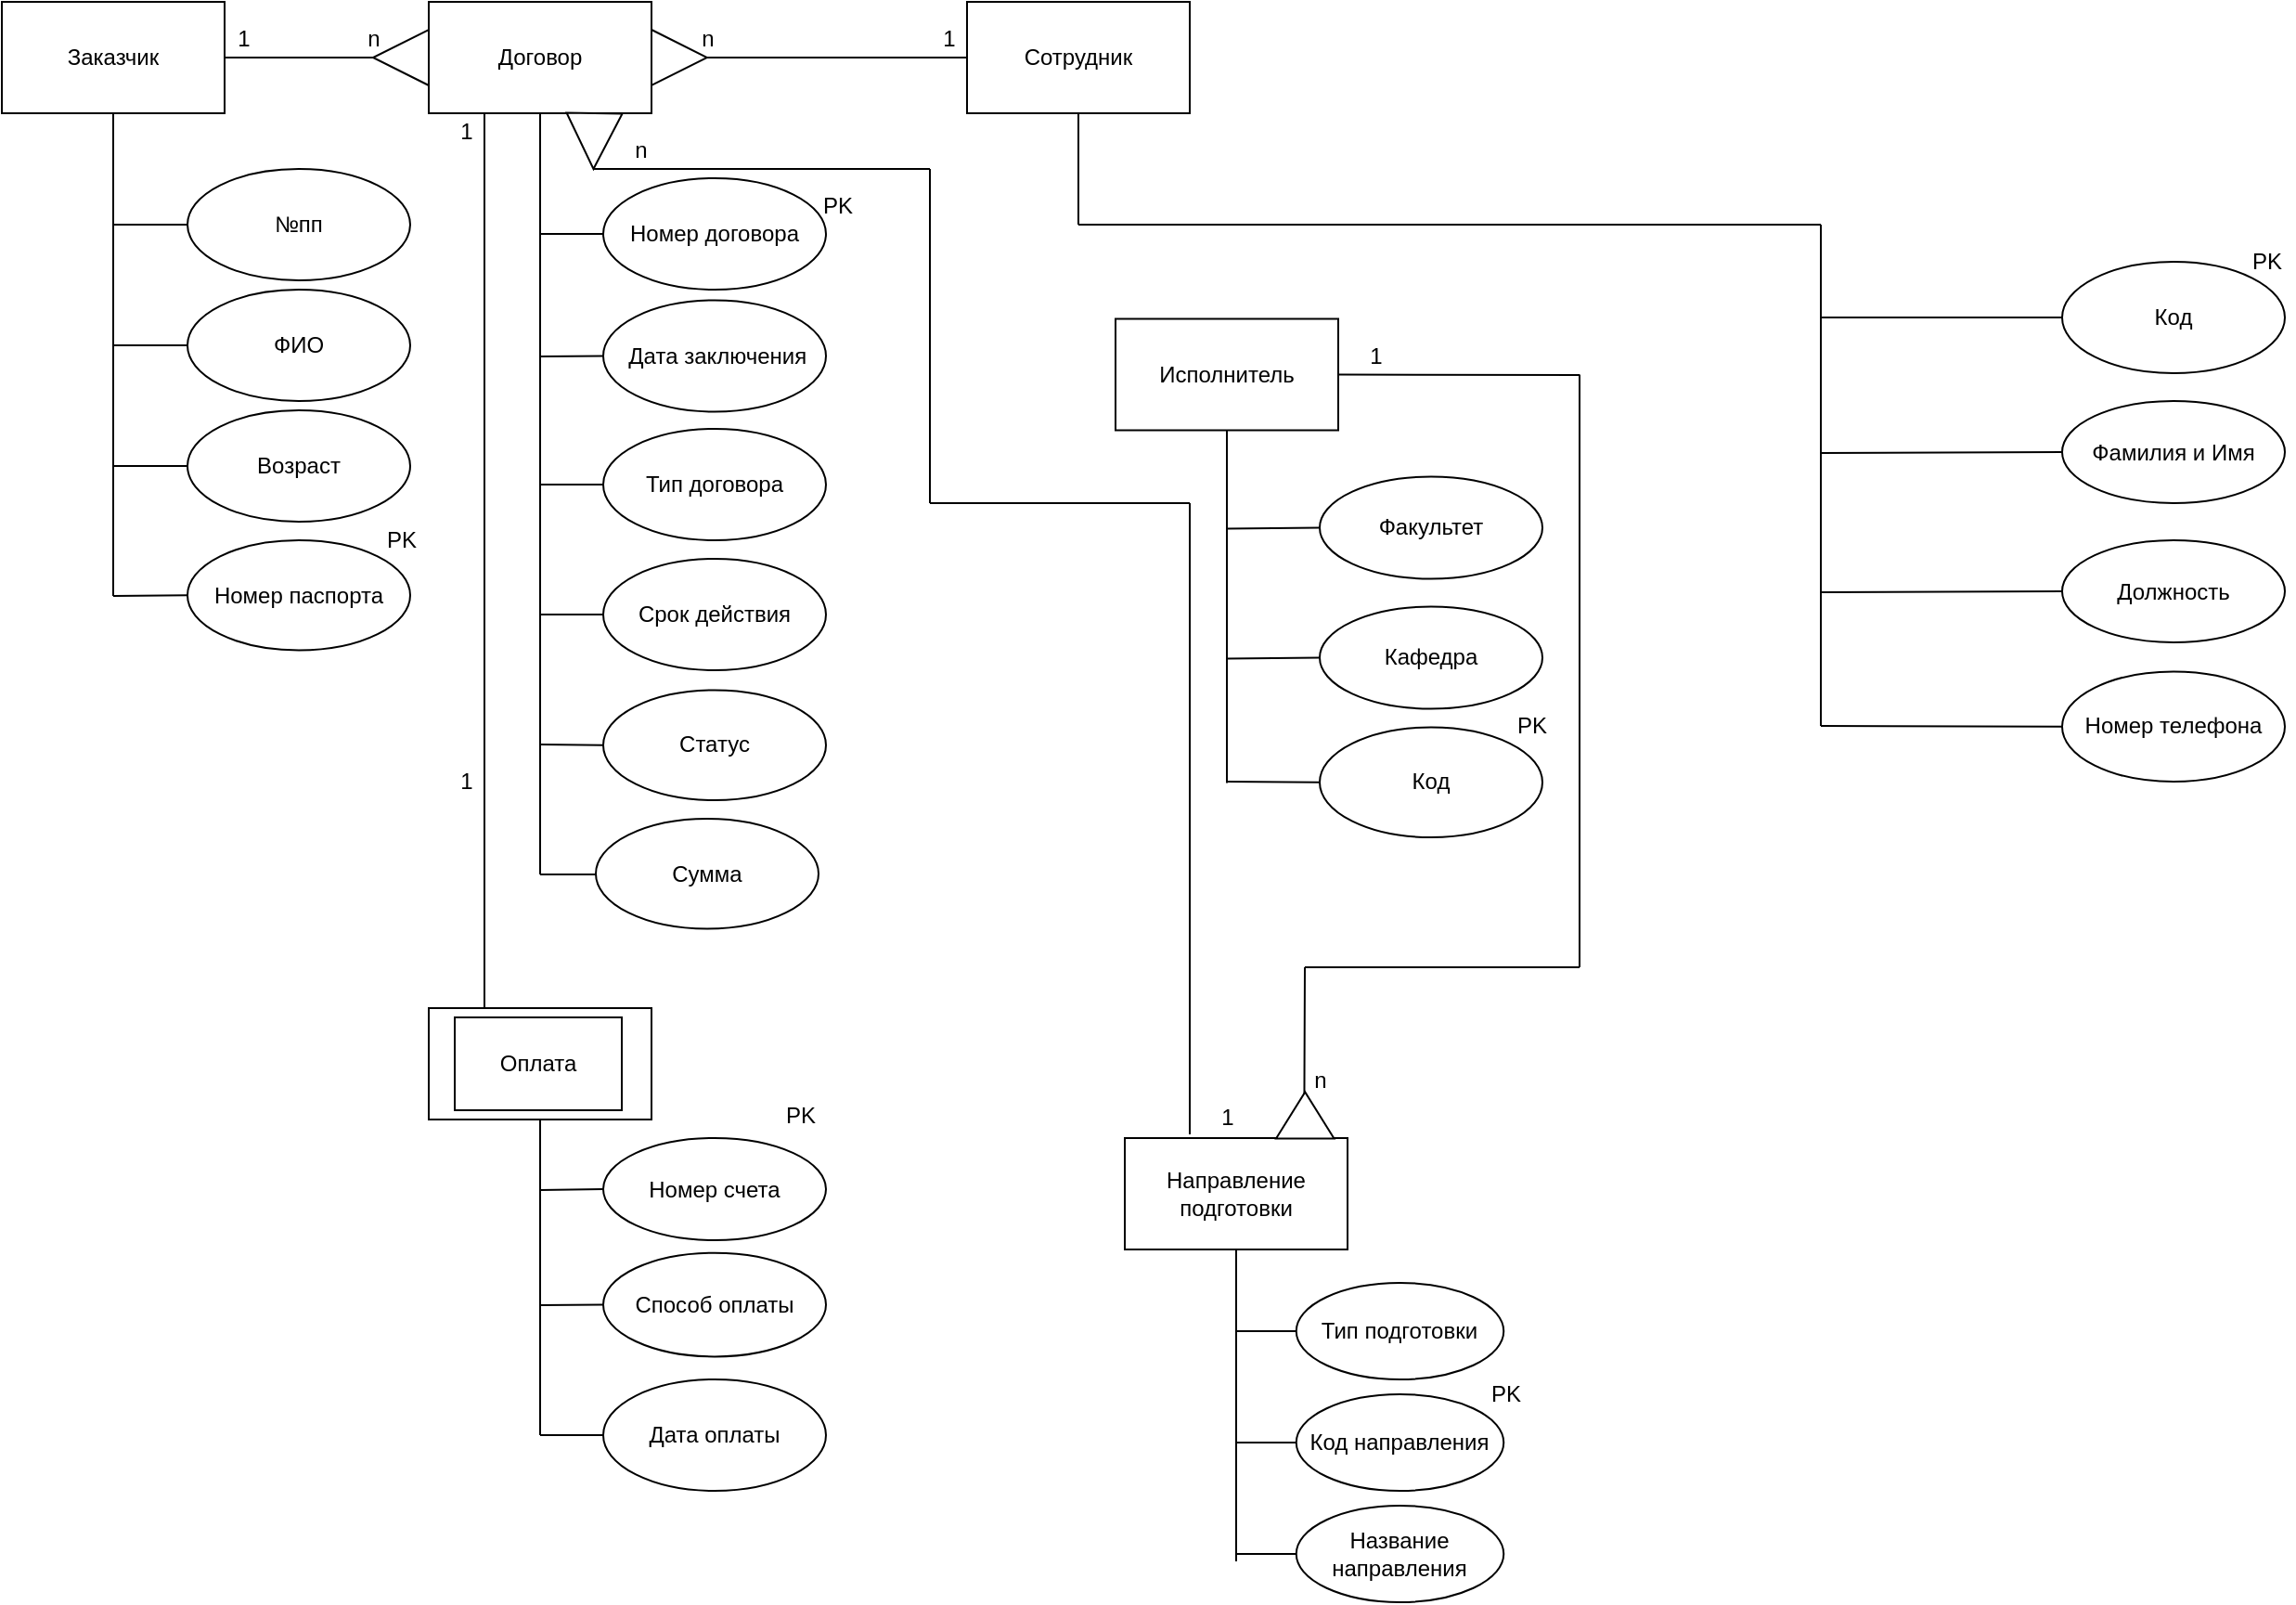 <mxfile version="13.7.3" type="device"><diagram id="jab44NcCht_UuXqU-stQ" name="Page-1"><mxGraphModel dx="76" dy="189" grid="1" gridSize="10" guides="1" tooltips="1" connect="1" arrows="1" fold="1" page="1" pageScale="1" pageWidth="827" pageHeight="1169" math="0" shadow="0"><root><mxCell id="0"/><mxCell id="1" parent="0"/><mxCell id="_TzZkqe2Ca9kyt6bLWzu-1" value="Договор" style="rounded=0;whiteSpace=wrap;html=1;" parent="1" vertex="1"><mxGeometry x="250" y="40" width="120" height="60" as="geometry"/></mxCell><mxCell id="_TzZkqe2Ca9kyt6bLWzu-4" value="Номер договора" style="ellipse;whiteSpace=wrap;html=1;" parent="1" vertex="1"><mxGeometry x="344" y="135" width="120" height="60" as="geometry"/></mxCell><mxCell id="_TzZkqe2Ca9kyt6bLWzu-5" value="&amp;nbsp;Дата заключения" style="ellipse;whiteSpace=wrap;html=1;" parent="1" vertex="1"><mxGeometry x="344" y="200.75" width="120" height="60" as="geometry"/></mxCell><mxCell id="_TzZkqe2Ca9kyt6bLWzu-6" value="Тип договора" style="ellipse;whiteSpace=wrap;html=1;" parent="1" vertex="1"><mxGeometry x="344" y="270" width="120" height="60" as="geometry"/></mxCell><mxCell id="_TzZkqe2Ca9kyt6bLWzu-9" value="" style="endArrow=none;html=1;entryX=0.5;entryY=1;entryDx=0;entryDy=0;" parent="1" target="_TzZkqe2Ca9kyt6bLWzu-1" edge="1"><mxGeometry width="50" height="50" relative="1" as="geometry"><mxPoint x="310" y="510" as="sourcePoint"/><mxPoint x="370" y="180" as="targetPoint"/></mxGeometry></mxCell><mxCell id="_TzZkqe2Ca9kyt6bLWzu-13" value="" style="endArrow=none;html=1;entryX=0;entryY=0.5;entryDx=0;entryDy=0;" parent="1" target="_TzZkqe2Ca9kyt6bLWzu-4" edge="1"><mxGeometry width="50" height="50" relative="1" as="geometry"><mxPoint x="310" y="165" as="sourcePoint"/><mxPoint x="370" y="180" as="targetPoint"/></mxGeometry></mxCell><mxCell id="_TzZkqe2Ca9kyt6bLWzu-14" value="" style="endArrow=none;html=1;entryX=0;entryY=0.5;entryDx=0;entryDy=0;" parent="1" target="_TzZkqe2Ca9kyt6bLWzu-5" edge="1"><mxGeometry width="50" height="50" relative="1" as="geometry"><mxPoint x="310" y="231" as="sourcePoint"/><mxPoint x="370" y="180" as="targetPoint"/></mxGeometry></mxCell><mxCell id="_TzZkqe2Ca9kyt6bLWzu-15" value="" style="endArrow=none;html=1;entryX=0;entryY=0.5;entryDx=0;entryDy=0;" parent="1" target="_TzZkqe2Ca9kyt6bLWzu-6" edge="1"><mxGeometry width="50" height="50" relative="1" as="geometry"><mxPoint x="310" y="300" as="sourcePoint"/><mxPoint x="370" y="180" as="targetPoint"/></mxGeometry></mxCell><mxCell id="_TzZkqe2Ca9kyt6bLWzu-17" value="Срок действия" style="ellipse;whiteSpace=wrap;html=1;" parent="1" vertex="1"><mxGeometry x="344" y="340" width="120" height="60" as="geometry"/></mxCell><mxCell id="_TzZkqe2Ca9kyt6bLWzu-18" value="" style="endArrow=none;html=1;entryX=0;entryY=0.5;entryDx=0;entryDy=0;" parent="1" target="_TzZkqe2Ca9kyt6bLWzu-17" edge="1"><mxGeometry width="50" height="50" relative="1" as="geometry"><mxPoint x="310" y="370" as="sourcePoint"/><mxPoint x="290" y="330" as="targetPoint"/></mxGeometry></mxCell><mxCell id="_TzZkqe2Ca9kyt6bLWzu-20" value="Заказчик" style="rounded=0;whiteSpace=wrap;html=1;" parent="1" vertex="1"><mxGeometry x="20" y="40" width="120" height="60" as="geometry"/></mxCell><mxCell id="_TzZkqe2Ca9kyt6bLWzu-21" value="" style="endArrow=none;html=1;entryX=0.5;entryY=1;entryDx=0;entryDy=0;" parent="1" target="_TzZkqe2Ca9kyt6bLWzu-20" edge="1"><mxGeometry width="50" height="50" relative="1" as="geometry"><mxPoint x="80" y="360" as="sourcePoint"/><mxPoint x="360" y="350" as="targetPoint"/></mxGeometry></mxCell><mxCell id="_TzZkqe2Ca9kyt6bLWzu-22" value="ФИО" style="ellipse;whiteSpace=wrap;html=1;" parent="1" vertex="1"><mxGeometry x="120" y="195" width="120" height="60" as="geometry"/></mxCell><mxCell id="_TzZkqe2Ca9kyt6bLWzu-23" value="№пп" style="ellipse;whiteSpace=wrap;html=1;" parent="1" vertex="1"><mxGeometry x="120" y="130" width="120" height="60" as="geometry"/></mxCell><mxCell id="_TzZkqe2Ca9kyt6bLWzu-24" value="Возраст" style="ellipse;whiteSpace=wrap;html=1;" parent="1" vertex="1"><mxGeometry x="120" y="260" width="120" height="60" as="geometry"/></mxCell><mxCell id="_TzZkqe2Ca9kyt6bLWzu-28" value="" style="endArrow=none;html=1;entryX=0;entryY=0.5;entryDx=0;entryDy=0;" parent="1" target="_TzZkqe2Ca9kyt6bLWzu-22" edge="1"><mxGeometry width="50" height="50" relative="1" as="geometry"><mxPoint x="80" y="225" as="sourcePoint"/><mxPoint x="270" y="170" as="targetPoint"/></mxGeometry></mxCell><mxCell id="_TzZkqe2Ca9kyt6bLWzu-29" value="" style="endArrow=none;html=1;exitX=0;exitY=0.5;exitDx=0;exitDy=0;" parent="1" source="_TzZkqe2Ca9kyt6bLWzu-24" edge="1"><mxGeometry width="50" height="50" relative="1" as="geometry"><mxPoint x="220" y="220" as="sourcePoint"/><mxPoint x="80" y="290" as="targetPoint"/></mxGeometry></mxCell><mxCell id="_TzZkqe2Ca9kyt6bLWzu-34" value="" style="endArrow=none;html=1;exitX=1;exitY=0.5;exitDx=0;exitDy=0;entryX=0;entryY=0.5;entryDx=0;entryDy=0;" parent="1" source="_TzZkqe2Ca9kyt6bLWzu-37" target="_TzZkqe2Ca9kyt6bLWzu-1" edge="1"><mxGeometry width="50" height="50" relative="1" as="geometry"><mxPoint x="210" y="170" as="sourcePoint"/><mxPoint x="260" y="120" as="targetPoint"/></mxGeometry></mxCell><mxCell id="_TzZkqe2Ca9kyt6bLWzu-36" value="" style="endArrow=none;html=1;exitX=1;exitY=0.5;exitDx=0;exitDy=0;entryX=0;entryY=0.5;entryDx=0;entryDy=0;" parent="1" source="_TzZkqe2Ca9kyt6bLWzu-20" edge="1"><mxGeometry width="50" height="50" relative="1" as="geometry"><mxPoint x="140.0" y="70" as="sourcePoint"/><mxPoint x="140.0" y="70" as="targetPoint"/></mxGeometry></mxCell><mxCell id="_TzZkqe2Ca9kyt6bLWzu-37" value="" style="triangle;whiteSpace=wrap;html=1;rotation=-180;" parent="1" vertex="1"><mxGeometry x="220" y="55" width="30" height="30" as="geometry"/></mxCell><mxCell id="_TzZkqe2Ca9kyt6bLWzu-38" value="" style="endArrow=none;html=1;exitX=1;exitY=0.5;exitDx=0;exitDy=0;" parent="1" source="_TzZkqe2Ca9kyt6bLWzu-20" edge="1"><mxGeometry width="50" height="50" relative="1" as="geometry"><mxPoint x="170" y="70" as="sourcePoint"/><mxPoint x="220" y="70" as="targetPoint"/><Array as="points"/></mxGeometry></mxCell><mxCell id="_TzZkqe2Ca9kyt6bLWzu-39" value="1" style="text;html=1;align=center;verticalAlign=middle;resizable=0;points=[];autosize=1;" parent="1" vertex="1"><mxGeometry x="140" y="50" width="20" height="20" as="geometry"/></mxCell><mxCell id="_TzZkqe2Ca9kyt6bLWzu-40" value="n" style="text;html=1;align=center;verticalAlign=middle;resizable=0;points=[];autosize=1;" parent="1" vertex="1"><mxGeometry x="210" y="50" width="20" height="20" as="geometry"/></mxCell><mxCell id="_TzZkqe2Ca9kyt6bLWzu-41" value="Исполнитель" style="rounded=0;whiteSpace=wrap;html=1;" parent="1" vertex="1"><mxGeometry x="620" y="210.75" width="120" height="60" as="geometry"/></mxCell><mxCell id="_TzZkqe2Ca9kyt6bLWzu-42" value="" style="endArrow=none;html=1;entryX=0.5;entryY=1;entryDx=0;entryDy=0;" parent="1" target="_TzZkqe2Ca9kyt6bLWzu-41" edge="1"><mxGeometry width="50" height="50" relative="1" as="geometry"><mxPoint x="680" y="460.75" as="sourcePoint"/><mxPoint x="430" y="560.75" as="targetPoint"/></mxGeometry></mxCell><mxCell id="_TzZkqe2Ca9kyt6bLWzu-43" value="Факультет" style="ellipse;whiteSpace=wrap;html=1;" parent="1" vertex="1"><mxGeometry x="730" y="295.75" width="120" height="55" as="geometry"/></mxCell><mxCell id="_TzZkqe2Ca9kyt6bLWzu-44" value="Кафедра" style="ellipse;whiteSpace=wrap;html=1;" parent="1" vertex="1"><mxGeometry x="730" y="365.75" width="120" height="55" as="geometry"/></mxCell><mxCell id="_TzZkqe2Ca9kyt6bLWzu-45" value="" style="endArrow=none;html=1;entryX=0;entryY=0.5;entryDx=0;entryDy=0;" parent="1" target="_TzZkqe2Ca9kyt6bLWzu-44" edge="1"><mxGeometry width="50" height="50" relative="1" as="geometry"><mxPoint x="680" y="393.75" as="sourcePoint"/><mxPoint x="430" y="560.75" as="targetPoint"/></mxGeometry></mxCell><mxCell id="_TzZkqe2Ca9kyt6bLWzu-46" value="" style="endArrow=none;html=1;entryX=0;entryY=0.5;entryDx=0;entryDy=0;" parent="1" target="_TzZkqe2Ca9kyt6bLWzu-43" edge="1"><mxGeometry width="50" height="50" relative="1" as="geometry"><mxPoint x="680" y="323.75" as="sourcePoint"/><mxPoint x="660" y="330.75" as="targetPoint"/></mxGeometry></mxCell><mxCell id="_TzZkqe2Ca9kyt6bLWzu-51" value="Оплата" style="whiteSpace=wrap;html=1;" parent="1" vertex="1"><mxGeometry x="250" y="582" width="120" height="60" as="geometry"/></mxCell><mxCell id="_TzZkqe2Ca9kyt6bLWzu-52" value="" style="endArrow=none;html=1;entryX=0;entryY=0.5;entryDx=0;entryDy=0;" parent="1" target="_TzZkqe2Ca9kyt6bLWzu-53" edge="1"><mxGeometry width="50" height="50" relative="1" as="geometry"><mxPoint x="680" y="460" as="sourcePoint"/><mxPoint x="730" y="450.75" as="targetPoint"/></mxGeometry></mxCell><mxCell id="_TzZkqe2Ca9kyt6bLWzu-53" value="Код" style="ellipse;whiteSpace=wrap;html=1;" parent="1" vertex="1"><mxGeometry x="730" y="430.75" width="120" height="59.25" as="geometry"/></mxCell><mxCell id="_TzZkqe2Ca9kyt6bLWzu-54" value="Номер счета" style="ellipse;whiteSpace=wrap;html=1;" parent="1" vertex="1"><mxGeometry x="344" y="652" width="120" height="55" as="geometry"/></mxCell><mxCell id="_TzZkqe2Ca9kyt6bLWzu-55" value="Способ оплаты" style="ellipse;whiteSpace=wrap;html=1;" parent="1" vertex="1"><mxGeometry x="344" y="713.82" width="120" height="55.87" as="geometry"/></mxCell><mxCell id="_TzZkqe2Ca9kyt6bLWzu-57" value="" style="endArrow=none;html=1;entryX=0.5;entryY=1;entryDx=0;entryDy=0;" parent="1" target="_TzZkqe2Ca9kyt6bLWzu-51" edge="1"><mxGeometry width="50" height="50" relative="1" as="geometry"><mxPoint x="310" y="812" as="sourcePoint"/><mxPoint x="300" y="722" as="targetPoint"/><Array as="points"><mxPoint x="310" y="782"/></Array></mxGeometry></mxCell><mxCell id="_TzZkqe2Ca9kyt6bLWzu-58" value="" style="endArrow=none;html=1;entryX=0;entryY=0.5;entryDx=0;entryDy=0;" parent="1" target="_TzZkqe2Ca9kyt6bLWzu-54" edge="1"><mxGeometry width="50" height="50" relative="1" as="geometry"><mxPoint x="310" y="680" as="sourcePoint"/><mxPoint x="300" y="722" as="targetPoint"/></mxGeometry></mxCell><mxCell id="_TzZkqe2Ca9kyt6bLWzu-59" value="" style="endArrow=none;html=1;entryX=0;entryY=0.5;entryDx=0;entryDy=0;" parent="1" target="_TzZkqe2Ca9kyt6bLWzu-55" edge="1"><mxGeometry width="50" height="50" relative="1" as="geometry"><mxPoint x="310" y="742" as="sourcePoint"/><mxPoint x="300" y="722" as="targetPoint"/></mxGeometry></mxCell><mxCell id="_TzZkqe2Ca9kyt6bLWzu-60" value="Оплата" style="rounded=0;whiteSpace=wrap;html=1;" parent="1" vertex="1"><mxGeometry x="264" y="587" width="90" height="50" as="geometry"/></mxCell><mxCell id="_TzZkqe2Ca9kyt6bLWzu-61" value="" style="endArrow=none;html=1;exitX=0.25;exitY=0;exitDx=0;exitDy=0;entryX=0.25;entryY=1;entryDx=0;entryDy=0;" parent="1" source="_TzZkqe2Ca9kyt6bLWzu-51" target="_TzZkqe2Ca9kyt6bLWzu-1" edge="1"><mxGeometry width="50" height="50" relative="1" as="geometry"><mxPoint x="250" y="350" as="sourcePoint"/><mxPoint x="300" y="300" as="targetPoint"/></mxGeometry></mxCell><mxCell id="_TzZkqe2Ca9kyt6bLWzu-62" value="1" style="text;html=1;align=center;verticalAlign=middle;resizable=0;points=[];autosize=1;" parent="1" vertex="1"><mxGeometry x="260" y="450" width="20" height="20" as="geometry"/></mxCell><mxCell id="_TzZkqe2Ca9kyt6bLWzu-63" value="1" style="text;html=1;align=center;verticalAlign=middle;resizable=0;points=[];autosize=1;" parent="1" vertex="1"><mxGeometry x="260" y="100" width="20" height="20" as="geometry"/></mxCell><mxCell id="_TzZkqe2Ca9kyt6bLWzu-64" value="" style="endArrow=none;html=1;" parent="1" target="_TzZkqe2Ca9kyt6bLWzu-65" edge="1"><mxGeometry width="50" height="50" relative="1" as="geometry"><mxPoint x="310" y="812" as="sourcePoint"/><mxPoint x="360" y="862" as="targetPoint"/></mxGeometry></mxCell><mxCell id="_TzZkqe2Ca9kyt6bLWzu-65" value="Дата оплаты" style="ellipse;whiteSpace=wrap;html=1;" parent="1" vertex="1"><mxGeometry x="344" y="782" width="120" height="60" as="geometry"/></mxCell><mxCell id="_TzZkqe2Ca9kyt6bLWzu-66" value="Направление подготовки" style="rounded=0;whiteSpace=wrap;html=1;" parent="1" vertex="1"><mxGeometry x="625" y="652" width="120" height="60" as="geometry"/></mxCell><mxCell id="_TzZkqe2Ca9kyt6bLWzu-68" value="Тип подготовки" style="ellipse;whiteSpace=wrap;html=1;" parent="1" vertex="1"><mxGeometry x="717.38" y="730" width="111.75" height="52" as="geometry"/></mxCell><mxCell id="_TzZkqe2Ca9kyt6bLWzu-73" value="" style="endArrow=none;html=1;entryX=0;entryY=0.5;entryDx=0;entryDy=0;" parent="1" target="_TzZkqe2Ca9kyt6bLWzu-68" edge="1"><mxGeometry width="50" height="50" relative="1" as="geometry"><mxPoint x="685" y="756" as="sourcePoint"/><mxPoint x="455" y="722" as="targetPoint"/></mxGeometry></mxCell><mxCell id="_TzZkqe2Ca9kyt6bLWzu-75" value="" style="endArrow=none;html=1;entryX=0;entryY=0.5;entryDx=0;entryDy=0;" parent="1" target="_TzZkqe2Ca9kyt6bLWzu-128" edge="1"><mxGeometry width="50" height="50" relative="1" as="geometry"><mxPoint x="685" y="816" as="sourcePoint"/><mxPoint x="715.75" y="817.25" as="targetPoint"/></mxGeometry></mxCell><mxCell id="_TzZkqe2Ca9kyt6bLWzu-78" value="" style="endArrow=none;html=1;entryX=0;entryY=0.5;entryDx=0;entryDy=0;" parent="1" target="_TzZkqe2Ca9kyt6bLWzu-129" edge="1"><mxGeometry width="50" height="50" relative="1" as="geometry"><mxPoint x="685" y="876" as="sourcePoint"/><mxPoint x="715" y="877" as="targetPoint"/></mxGeometry></mxCell><mxCell id="_TzZkqe2Ca9kyt6bLWzu-79" value="" style="endArrow=none;html=1;exitX=0.083;exitY=0;exitDx=0;exitDy=0;exitPerimeter=0;" parent="1" edge="1"><mxGeometry width="50" height="50" relative="1" as="geometry"><mxPoint x="660" y="650" as="sourcePoint"/><mxPoint x="660" y="310" as="targetPoint"/><Array as="points"/></mxGeometry></mxCell><mxCell id="_TzZkqe2Ca9kyt6bLWzu-80" value="" style="endArrow=none;html=1;" parent="1" edge="1"><mxGeometry width="50" height="50" relative="1" as="geometry"><mxPoint x="520" y="310" as="sourcePoint"/><mxPoint x="660" y="310" as="targetPoint"/></mxGeometry></mxCell><mxCell id="_TzZkqe2Ca9kyt6bLWzu-81" value="" style="endArrow=none;html=1;" parent="1" edge="1"><mxGeometry width="50" height="50" relative="1" as="geometry"><mxPoint x="520" y="310" as="sourcePoint"/><mxPoint x="520" y="130" as="targetPoint"/></mxGeometry></mxCell><mxCell id="_TzZkqe2Ca9kyt6bLWzu-82" value="" style="endArrow=none;html=1;exitX=1;exitY=0.5;exitDx=0;exitDy=0;" parent="1" source="_TzZkqe2Ca9kyt6bLWzu-87" edge="1"><mxGeometry width="50" height="50" relative="1" as="geometry"><mxPoint x="344" y="130" as="sourcePoint"/><mxPoint x="520" y="130" as="targetPoint"/></mxGeometry></mxCell><mxCell id="_TzZkqe2Ca9kyt6bLWzu-83" value="" style="endArrow=none;html=1;exitX=0.75;exitY=1;exitDx=0;exitDy=0;" parent="1" source="_TzZkqe2Ca9kyt6bLWzu-87" edge="1"><mxGeometry width="50" height="50" relative="1" as="geometry"><mxPoint x="400" y="310" as="sourcePoint"/><mxPoint x="340" y="120" as="targetPoint"/></mxGeometry></mxCell><mxCell id="_TzZkqe2Ca9kyt6bLWzu-84" value="1" style="text;html=1;align=center;verticalAlign=middle;resizable=0;points=[];autosize=1;" parent="1" vertex="1"><mxGeometry x="670" y="630.75" width="20" height="20" as="geometry"/></mxCell><mxCell id="_TzZkqe2Ca9kyt6bLWzu-85" value="n" style="text;html=1;align=center;verticalAlign=middle;resizable=0;points=[];autosize=1;" parent="1" vertex="1"><mxGeometry x="354" y="110" width="20" height="20" as="geometry"/></mxCell><mxCell id="_TzZkqe2Ca9kyt6bLWzu-87" value="" style="triangle;whiteSpace=wrap;html=1;rotation=91;" parent="1" vertex="1"><mxGeometry x="324" y="100" width="30" height="30" as="geometry"/></mxCell><mxCell id="_TzZkqe2Ca9kyt6bLWzu-88" value="" style="endArrow=none;html=1;exitX=0.75;exitY=1;exitDx=0;exitDy=0;" parent="1" source="_TzZkqe2Ca9kyt6bLWzu-1" target="_TzZkqe2Ca9kyt6bLWzu-87" edge="1"><mxGeometry width="50" height="50" relative="1" as="geometry"><mxPoint x="340" y="100" as="sourcePoint"/><mxPoint x="340" y="120" as="targetPoint"/></mxGeometry></mxCell><mxCell id="_TzZkqe2Ca9kyt6bLWzu-90" value="" style="endArrow=none;html=1;exitX=0.816;exitY=0.002;exitDx=0;exitDy=0;exitPerimeter=0;" parent="1" edge="1"><mxGeometry width="50" height="50" relative="1" as="geometry"><mxPoint x="721.67" y="652" as="sourcePoint"/><mxPoint x="722" y="560" as="targetPoint"/><Array as="points"><mxPoint x="721.75" y="621.88"/></Array></mxGeometry></mxCell><mxCell id="_TzZkqe2Ca9kyt6bLWzu-91" value="" style="endArrow=none;html=1;" parent="1" edge="1"><mxGeometry width="50" height="50" relative="1" as="geometry"><mxPoint x="722" y="560" as="sourcePoint"/><mxPoint x="870" y="560" as="targetPoint"/></mxGeometry></mxCell><mxCell id="_TzZkqe2Ca9kyt6bLWzu-92" value="" style="endArrow=none;html=1;" parent="1" edge="1"><mxGeometry width="50" height="50" relative="1" as="geometry"><mxPoint x="870" y="560" as="sourcePoint"/><mxPoint x="870" y="240.75" as="targetPoint"/></mxGeometry></mxCell><mxCell id="_TzZkqe2Ca9kyt6bLWzu-94" value="" style="endArrow=none;html=1;exitX=1;exitY=0.5;exitDx=0;exitDy=0;" parent="1" source="_TzZkqe2Ca9kyt6bLWzu-41" edge="1"><mxGeometry width="50" height="50" relative="1" as="geometry"><mxPoint x="810" y="290.75" as="sourcePoint"/><mxPoint x="870" y="241" as="targetPoint"/></mxGeometry></mxCell><mxCell id="_TzZkqe2Ca9kyt6bLWzu-95" value="1" style="text;html=1;align=center;verticalAlign=middle;resizable=0;points=[];autosize=1;" parent="1" vertex="1"><mxGeometry x="750" y="220.75" width="20" height="20" as="geometry"/></mxCell><mxCell id="_TzZkqe2Ca9kyt6bLWzu-96" value="n" style="text;html=1;align=center;verticalAlign=middle;resizable=0;points=[];autosize=1;" parent="1" vertex="1"><mxGeometry x="720" y="610.75" width="20" height="20" as="geometry"/></mxCell><mxCell id="_TzZkqe2Ca9kyt6bLWzu-99" value="" style="triangle;whiteSpace=wrap;html=1;rotation=-90;" parent="1" vertex="1"><mxGeometry x="709.63" y="624.13" width="25" height="31.25" as="geometry"/></mxCell><mxCell id="_TzZkqe2Ca9kyt6bLWzu-106" value="Сотрудник" style="rounded=0;whiteSpace=wrap;html=1;" parent="1" vertex="1"><mxGeometry x="540" y="40" width="120" height="60" as="geometry"/></mxCell><mxCell id="_TzZkqe2Ca9kyt6bLWzu-107" value="" style="endArrow=none;html=1;exitX=0.5;exitY=1;exitDx=0;exitDy=0;" parent="1" source="_TzZkqe2Ca9kyt6bLWzu-106" edge="1"><mxGeometry width="50" height="50" relative="1" as="geometry"><mxPoint x="560" y="240" as="sourcePoint"/><mxPoint x="600" y="160" as="targetPoint"/></mxGeometry></mxCell><mxCell id="_TzZkqe2Ca9kyt6bLWzu-108" value="" style="endArrow=none;html=1;" parent="1" edge="1"><mxGeometry width="50" height="50" relative="1" as="geometry"><mxPoint x="600" y="160" as="sourcePoint"/><mxPoint x="1000" y="160" as="targetPoint"/></mxGeometry></mxCell><mxCell id="_TzZkqe2Ca9kyt6bLWzu-109" value="Фамилия и Имя" style="ellipse;whiteSpace=wrap;html=1;" parent="1" vertex="1"><mxGeometry x="1130" y="255" width="120" height="55" as="geometry"/></mxCell><mxCell id="_TzZkqe2Ca9kyt6bLWzu-110" value="Должность" style="ellipse;whiteSpace=wrap;html=1;" parent="1" vertex="1"><mxGeometry x="1130" y="330" width="120" height="55" as="geometry"/></mxCell><mxCell id="_TzZkqe2Ca9kyt6bLWzu-111" value="Номер телефона" style="ellipse;whiteSpace=wrap;html=1;" parent="1" vertex="1"><mxGeometry x="1130" y="400.75" width="120" height="59.25" as="geometry"/></mxCell><mxCell id="_TzZkqe2Ca9kyt6bLWzu-112" value="Код" style="ellipse;whiteSpace=wrap;html=1;" parent="1" vertex="1"><mxGeometry x="1130" y="180" width="120" height="60" as="geometry"/></mxCell><mxCell id="_TzZkqe2Ca9kyt6bLWzu-113" value="" style="endArrow=none;html=1;" parent="1" edge="1"><mxGeometry width="50" height="50" relative="1" as="geometry"><mxPoint x="1000" y="430" as="sourcePoint"/><mxPoint x="1000" y="160" as="targetPoint"/></mxGeometry></mxCell><mxCell id="_TzZkqe2Ca9kyt6bLWzu-114" value="" style="endArrow=none;html=1;entryX=0;entryY=0.5;entryDx=0;entryDy=0;" parent="1" target="_TzZkqe2Ca9kyt6bLWzu-112" edge="1"><mxGeometry width="50" height="50" relative="1" as="geometry"><mxPoint x="1000" y="210" as="sourcePoint"/><mxPoint x="970" y="240" as="targetPoint"/></mxGeometry></mxCell><mxCell id="_TzZkqe2Ca9kyt6bLWzu-115" value="" style="endArrow=none;html=1;entryX=0;entryY=0.5;entryDx=0;entryDy=0;" parent="1" target="_TzZkqe2Ca9kyt6bLWzu-109" edge="1"><mxGeometry width="50" height="50" relative="1" as="geometry"><mxPoint x="1000" y="283" as="sourcePoint"/><mxPoint x="970" y="240" as="targetPoint"/></mxGeometry></mxCell><mxCell id="_TzZkqe2Ca9kyt6bLWzu-119" value="" style="endArrow=none;html=1;entryX=0;entryY=0.5;entryDx=0;entryDy=0;" parent="1" target="_TzZkqe2Ca9kyt6bLWzu-110" edge="1"><mxGeometry width="50" height="50" relative="1" as="geometry"><mxPoint x="1000" y="358" as="sourcePoint"/><mxPoint x="970" y="240" as="targetPoint"/></mxGeometry></mxCell><mxCell id="_TzZkqe2Ca9kyt6bLWzu-120" value="" style="endArrow=none;html=1;entryX=0;entryY=0.5;entryDx=0;entryDy=0;" parent="1" target="_TzZkqe2Ca9kyt6bLWzu-111" edge="1"><mxGeometry width="50" height="50" relative="1" as="geometry"><mxPoint x="1000" y="430" as="sourcePoint"/><mxPoint x="970" y="240" as="targetPoint"/></mxGeometry></mxCell><mxCell id="_TzZkqe2Ca9kyt6bLWzu-121" value="" style="endArrow=none;html=1;entryX=0;entryY=0.5;entryDx=0;entryDy=0;exitX=1;exitY=0.5;exitDx=0;exitDy=0;" parent="1" source="_TzZkqe2Ca9kyt6bLWzu-1" target="_TzZkqe2Ca9kyt6bLWzu-106" edge="1"><mxGeometry width="50" height="50" relative="1" as="geometry"><mxPoint x="360" y="180" as="sourcePoint"/><mxPoint x="410" y="130" as="targetPoint"/></mxGeometry></mxCell><mxCell id="_TzZkqe2Ca9kyt6bLWzu-122" value="" style="triangle;whiteSpace=wrap;html=1;" parent="1" vertex="1"><mxGeometry x="370" y="55" width="30" height="30" as="geometry"/></mxCell><mxCell id="_TzZkqe2Ca9kyt6bLWzu-123" value="1" style="text;html=1;align=center;verticalAlign=middle;resizable=0;points=[];autosize=1;" parent="1" vertex="1"><mxGeometry x="520" y="50" width="20" height="20" as="geometry"/></mxCell><mxCell id="_TzZkqe2Ca9kyt6bLWzu-124" value="n" style="text;html=1;align=center;verticalAlign=middle;resizable=0;points=[];autosize=1;" parent="1" vertex="1"><mxGeometry x="390" y="50" width="20" height="20" as="geometry"/></mxCell><mxCell id="_TzZkqe2Ca9kyt6bLWzu-125" value="Cтатус" style="ellipse;whiteSpace=wrap;html=1;" parent="1" vertex="1"><mxGeometry x="344" y="410.75" width="120" height="59.25" as="geometry"/></mxCell><mxCell id="_TzZkqe2Ca9kyt6bLWzu-126" value="" style="endArrow=none;html=1;entryX=0;entryY=0.5;entryDx=0;entryDy=0;" parent="1" target="_TzZkqe2Ca9kyt6bLWzu-125" edge="1"><mxGeometry width="50" height="50" relative="1" as="geometry"><mxPoint x="310" y="440" as="sourcePoint"/><mxPoint x="430" y="460" as="targetPoint"/></mxGeometry></mxCell><mxCell id="_TzZkqe2Ca9kyt6bLWzu-127" value="" style="endArrow=none;html=1;exitX=0;exitY=0.5;exitDx=0;exitDy=0;" parent="1" source="_TzZkqe2Ca9kyt6bLWzu-23" edge="1"><mxGeometry width="50" height="50" relative="1" as="geometry"><mxPoint x="140" y="170" as="sourcePoint"/><mxPoint x="80" y="160" as="targetPoint"/></mxGeometry></mxCell><mxCell id="_TzZkqe2Ca9kyt6bLWzu-128" value="Код направления" style="ellipse;whiteSpace=wrap;html=1;" parent="1" vertex="1"><mxGeometry x="717.38" y="790" width="111.75" height="52" as="geometry"/></mxCell><mxCell id="_TzZkqe2Ca9kyt6bLWzu-129" value="Название направления" style="ellipse;whiteSpace=wrap;html=1;" parent="1" vertex="1"><mxGeometry x="717.38" y="850" width="111.75" height="52" as="geometry"/></mxCell><mxCell id="_TzZkqe2Ca9kyt6bLWzu-131" value="" style="endArrow=none;html=1;entryX=0.5;entryY=1;entryDx=0;entryDy=0;" parent="1" target="_TzZkqe2Ca9kyt6bLWzu-66" edge="1"><mxGeometry width="50" height="50" relative="1" as="geometry"><mxPoint x="685" y="880" as="sourcePoint"/><mxPoint x="840" y="670" as="targetPoint"/></mxGeometry></mxCell><mxCell id="_TzZkqe2Ca9kyt6bLWzu-132" value="Сумма" style="ellipse;whiteSpace=wrap;html=1;" parent="1" vertex="1"><mxGeometry x="340" y="480" width="120" height="59.25" as="geometry"/></mxCell><mxCell id="_TzZkqe2Ca9kyt6bLWzu-133" value="" style="endArrow=none;html=1;" parent="1" edge="1"><mxGeometry width="50" height="50" relative="1" as="geometry"><mxPoint x="310" y="510" as="sourcePoint"/><mxPoint x="340" y="510" as="targetPoint"/></mxGeometry></mxCell><mxCell id="_TzZkqe2Ca9kyt6bLWzu-134" value="PK" style="text;html=1;align=center;verticalAlign=middle;resizable=0;points=[];autosize=1;" parent="1" vertex="1"><mxGeometry x="455" y="140" width="30" height="20" as="geometry"/></mxCell><mxCell id="_TzZkqe2Ca9kyt6bLWzu-135" value="PK" style="text;html=1;align=center;verticalAlign=middle;resizable=0;points=[];autosize=1;" parent="1" vertex="1"><mxGeometry x="220" y="320" width="30" height="20" as="geometry"/></mxCell><mxCell id="_TzZkqe2Ca9kyt6bLWzu-136" value="PK" style="text;html=1;align=center;verticalAlign=middle;resizable=0;points=[];autosize=1;" parent="1" vertex="1"><mxGeometry x="435" y="630" width="30" height="20" as="geometry"/></mxCell><mxCell id="_TzZkqe2Ca9kyt6bLWzu-137" value="PK" style="text;html=1;align=center;verticalAlign=middle;resizable=0;points=[];autosize=1;" parent="1" vertex="1"><mxGeometry x="829.13" y="420.38" width="30" height="20" as="geometry"/></mxCell><mxCell id="_TzZkqe2Ca9kyt6bLWzu-138" value="PK" style="text;html=1;align=center;verticalAlign=middle;resizable=0;points=[];autosize=1;" parent="1" vertex="1"><mxGeometry x="1225" y="170" width="30" height="20" as="geometry"/></mxCell><mxCell id="_TzZkqe2Ca9kyt6bLWzu-139" value="PK" style="text;html=1;align=center;verticalAlign=middle;resizable=0;points=[];autosize=1;" parent="1" vertex="1"><mxGeometry x="815" y="780" width="30" height="20" as="geometry"/></mxCell><mxCell id="OiGJ2w5Sfvoj-nDMfbLy-1" value="Номер паспорта" style="ellipse;whiteSpace=wrap;html=1;" vertex="1" parent="1"><mxGeometry x="120" y="330" width="120" height="59.25" as="geometry"/></mxCell><mxCell id="OiGJ2w5Sfvoj-nDMfbLy-2" value="" style="endArrow=none;html=1;exitX=0;exitY=0.5;exitDx=0;exitDy=0;" edge="1" parent="1" source="OiGJ2w5Sfvoj-nDMfbLy-1"><mxGeometry width="50" height="50" relative="1" as="geometry"><mxPoint x="120" y="270" as="sourcePoint"/><mxPoint x="80" y="360" as="targetPoint"/></mxGeometry></mxCell></root></mxGraphModel></diagram></mxfile>